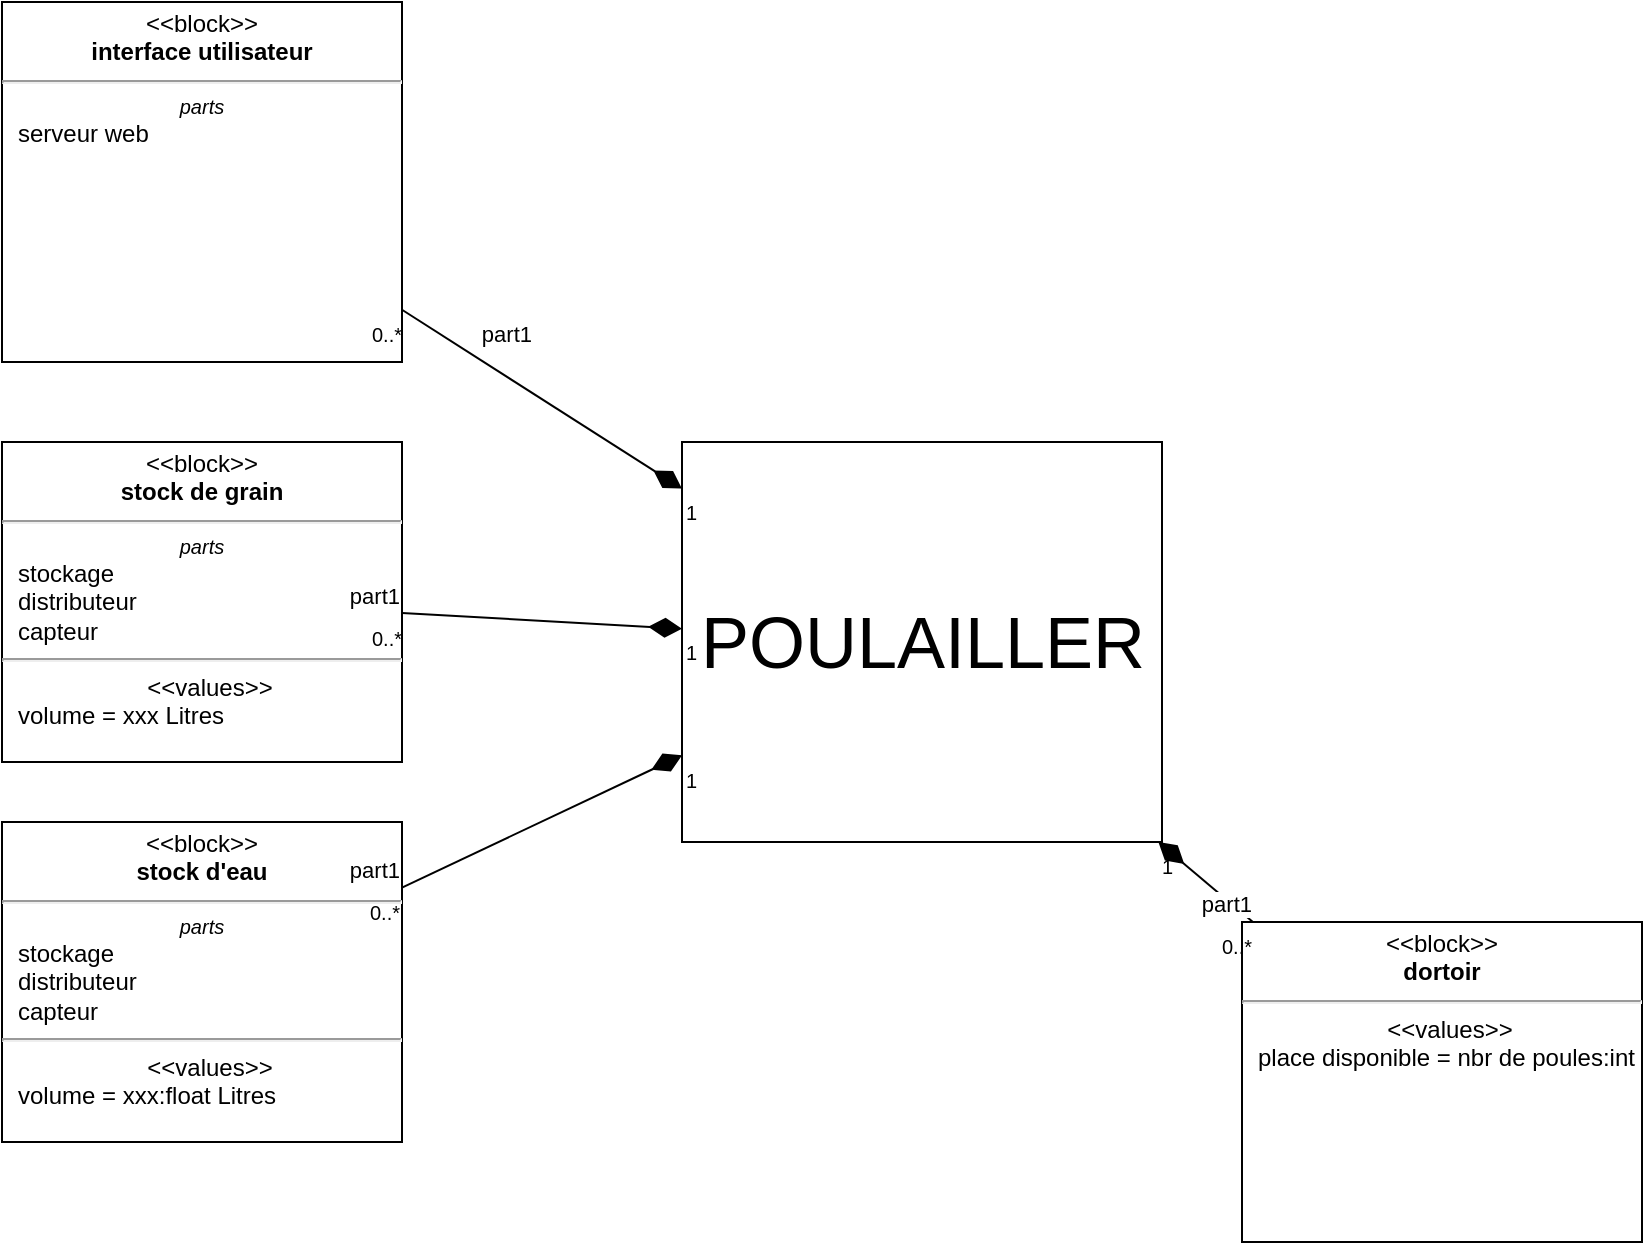 <mxGraphModel dx="1252" dy="639" grid="1" gridSize="10" guides="1" tooltips="1" connect="1" arrows="1" fold="1" page="1" pageScale="1" pageWidth="3300" pageHeight="4681" math="0" shadow="0"><root><mxCell id="0"/><mxCell id="1" parent="0"/><mxCell id="3" value="" style="whiteSpace=wrap;html=1;" vertex="1" parent="1"><mxGeometry x="560" y="240" width="240" height="200" as="geometry"/></mxCell><mxCell id="4" value="&lt;font style=&quot;font-size: 36px&quot;&gt;POULAILLER&lt;/font&gt;" style="text;html=1;resizable=0;autosize=1;align=center;verticalAlign=middle;points=[];fillColor=none;strokeColor=none;rounded=0;" vertex="1" parent="1"><mxGeometry x="560" y="330" width="240" height="20" as="geometry"/></mxCell><mxCell id="6" value="&lt;p style=&quot;margin: 0px ; margin-top: 4px ; text-align: center&quot;&gt;&amp;lt;&amp;lt;block&amp;gt;&amp;gt;&lt;br&gt;&lt;b&gt;interface utilisateur&lt;/b&gt;&lt;/p&gt;&lt;hr&gt;&lt;p style=&quot;font-size: 10px ; margin: 0px ; text-align: center&quot;&gt;&lt;i&gt;parts&lt;/i&gt;&lt;/p&gt;&lt;p style=&quot;margin: 0px ; margin-left: 8px ; text-align: left&quot;&gt;serveur web&lt;/p&gt;" style="shape=rect;html=1;overflow=fill;whiteSpace=wrap;" vertex="1" parent="1"><mxGeometry x="220" y="20" width="200" height="180" as="geometry"/></mxCell><mxCell id="7" value="part1" style="align=right;html=1;verticalAlign=bottom;endArrow=none;startArrow=diamondThin;startSize=14;startFill=1;edgeStyle=none;" edge="1" parent="1" source="3" target="6"><mxGeometry x="0.2" y="-18" relative="1" as="geometry"><mxPoint x="370" y="280" as="sourcePoint"/><mxPoint x="530" y="280" as="targetPoint"/><mxPoint as="offset"/></mxGeometry></mxCell><mxCell id="8" value="1" style="resizable=0;html=1;align=left;verticalAlign=top;labelBackgroundColor=none;fontSize=10" connectable="0" vertex="1" parent="7"><mxGeometry x="-1" relative="1" as="geometry"/></mxCell><mxCell id="9" value="0..*" style="resizable=0;html=1;align=right;verticalAlign=top;labelBackgroundColor=none;fontSize=10" connectable="0" vertex="1" parent="7"><mxGeometry x="1" relative="1" as="geometry"/></mxCell><mxCell id="10" value="&lt;p style=&quot;margin: 0px ; margin-top: 4px ; text-align: center&quot;&gt;&amp;lt;&amp;lt;block&amp;gt;&amp;gt;&lt;br&gt;&lt;b&gt;stock de grain&lt;/b&gt;&lt;/p&gt;&lt;hr&gt;&lt;p style=&quot;font-size: 10px ; margin: 0px ; text-align: center&quot;&gt;&lt;i&gt;parts&lt;/i&gt;&lt;/p&gt;&lt;p style=&quot;margin: 0px ; margin-left: 8px ; text-align: left&quot;&gt;stockage&lt;/p&gt;&lt;p style=&quot;margin: 0px ; margin-left: 8px ; text-align: left&quot;&gt;distributeur&lt;/p&gt;&lt;p style=&quot;margin: 0px ; margin-left: 8px ; text-align: left&quot;&gt;capteur&lt;/p&gt;&lt;hr&gt;&lt;p style=&quot;margin: 0px ; margin-left: 8px ; text-align: center&quot;&gt;&amp;lt;&amp;lt;values&amp;gt;&amp;gt;&lt;/p&gt;&lt;p style=&quot;margin: 0px ; margin-left: 8px ; text-align: left&quot;&gt;volume = xxx Litres&lt;/p&gt;" style="shape=rect;html=1;overflow=fill;whiteSpace=wrap;" vertex="1" parent="1"><mxGeometry x="220" y="240" width="200" height="160" as="geometry"/></mxCell><mxCell id="11" value="&lt;p style=&quot;margin: 0px ; margin-top: 4px ; text-align: center&quot;&gt;&amp;lt;&amp;lt;block&amp;gt;&amp;gt;&lt;br&gt;&lt;b&gt;stock d'eau&lt;/b&gt;&lt;/p&gt;&lt;hr&gt;&lt;p style=&quot;font-size: 10px ; margin: 0px ; text-align: center&quot;&gt;&lt;i&gt;parts&lt;/i&gt;&lt;/p&gt;&lt;p style=&quot;margin: 0px ; margin-left: 8px ; text-align: left&quot;&gt;stockage&lt;/p&gt;&lt;p style=&quot;margin: 0px ; margin-left: 8px ; text-align: left&quot;&gt;distributeur&lt;/p&gt;&lt;p style=&quot;margin: 0px ; margin-left: 8px ; text-align: left&quot;&gt;capteur&lt;/p&gt;&lt;hr&gt;&lt;p style=&quot;margin: 0px ; margin-left: 8px ; text-align: center&quot;&gt;&amp;lt;&amp;lt;values&amp;gt;&amp;gt;&lt;/p&gt;&lt;p style=&quot;margin: 0px ; margin-left: 8px ; text-align: left&quot;&gt;volume = xxx:float Litres&lt;/p&gt;" style="shape=rect;html=1;overflow=fill;whiteSpace=wrap;" vertex="1" parent="1"><mxGeometry x="220" y="430" width="200" height="160" as="geometry"/></mxCell><mxCell id="12" value="part1" style="align=right;html=1;verticalAlign=bottom;endArrow=none;startArrow=diamondThin;startSize=14;startFill=1;edgeStyle=none;" edge="1" parent="1" source="3" target="10"><mxGeometry x="1" relative="1" as="geometry"><mxPoint x="490" y="509.5" as="sourcePoint"/><mxPoint x="650" y="509.5" as="targetPoint"/></mxGeometry></mxCell><mxCell id="13" value="1" style="resizable=0;html=1;align=left;verticalAlign=top;labelBackgroundColor=none;fontSize=10" connectable="0" vertex="1" parent="12"><mxGeometry x="-1" relative="1" as="geometry"/></mxCell><mxCell id="14" value="0..*" style="resizable=0;html=1;align=right;verticalAlign=top;labelBackgroundColor=none;fontSize=10" connectable="0" vertex="1" parent="12"><mxGeometry x="1" relative="1" as="geometry"/></mxCell><mxCell id="15" value="part1" style="align=right;html=1;verticalAlign=bottom;endArrow=none;startArrow=diamondThin;startSize=14;startFill=1;edgeStyle=none;" edge="1" parent="1" source="3" target="11"><mxGeometry x="1" relative="1" as="geometry"><mxPoint x="610" y="507.773" as="sourcePoint"/><mxPoint x="470" y="499.996" as="targetPoint"/></mxGeometry></mxCell><mxCell id="16" value="1" style="resizable=0;html=1;align=left;verticalAlign=top;labelBackgroundColor=none;fontSize=10" connectable="0" vertex="1" parent="15"><mxGeometry x="-1" relative="1" as="geometry"/></mxCell><mxCell id="17" value="0..*" style="resizable=0;html=1;align=right;verticalAlign=top;labelBackgroundColor=none;fontSize=10" connectable="0" vertex="1" parent="15"><mxGeometry x="1" relative="1" as="geometry"/></mxCell><mxCell id="18" value="&lt;p style=&quot;margin: 0px ; margin-top: 4px ; text-align: center&quot;&gt;&amp;lt;&amp;lt;block&amp;gt;&amp;gt;&lt;br&gt;&lt;b&gt;dortoir&lt;/b&gt;&lt;/p&gt;&lt;hr&gt;&lt;p style=&quot;margin: 0px ; margin-left: 8px ; text-align: center&quot;&gt;&amp;lt;&amp;lt;values&amp;gt;&amp;gt;&lt;/p&gt;&lt;p style=&quot;margin: 0px ; margin-left: 8px ; text-align: left&quot;&gt;place disponible = nbr de poules:int&lt;/p&gt;" style="shape=rect;html=1;overflow=fill;whiteSpace=wrap;" vertex="1" parent="1"><mxGeometry x="840" y="480" width="200" height="160" as="geometry"/></mxCell><mxCell id="19" value="part1" style="align=right;html=1;verticalAlign=bottom;endArrow=none;startArrow=diamondThin;startSize=14;startFill=1;edgeStyle=none;" edge="1" parent="1" source="3" target="18"><mxGeometry x="1" relative="1" as="geometry"><mxPoint x="570" y="343.333" as="sourcePoint"/><mxPoint x="430" y="335.556" as="targetPoint"/></mxGeometry></mxCell><mxCell id="20" value="1" style="resizable=0;html=1;align=left;verticalAlign=top;labelBackgroundColor=none;fontSize=10" connectable="0" vertex="1" parent="19"><mxGeometry x="-1" relative="1" as="geometry"/></mxCell><mxCell id="21" value="0..*" style="resizable=0;html=1;align=right;verticalAlign=top;labelBackgroundColor=none;fontSize=10" connectable="0" vertex="1" parent="19"><mxGeometry x="1" relative="1" as="geometry"/></mxCell></root></mxGraphModel>